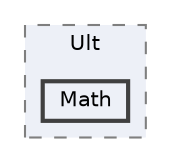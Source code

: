 digraph "include/Ult/Math"
{
 // LATEX_PDF_SIZE
  bgcolor="transparent";
  edge [fontname=Helvetica,fontsize=10,labelfontname=Helvetica,labelfontsize=10];
  node [fontname=Helvetica,fontsize=10,shape=box,height=0.2,width=0.4];
  compound=true
  subgraph clusterdir_a177c917cde341384bd6a42eef5b614f {
    graph [ bgcolor="#edf0f7", pencolor="grey50", label="Ult", fontname=Helvetica,fontsize=10 style="filled,dashed", URL="dir_a177c917cde341384bd6a42eef5b614f.html",tooltip=""]
  dir_51a1b3e2c016dbbf42b1399f646d03e4 [label="Math", fillcolor="#edf0f7", color="grey25", style="filled,bold", URL="dir_51a1b3e2c016dbbf42b1399f646d03e4.html",tooltip=""];
  }
}
